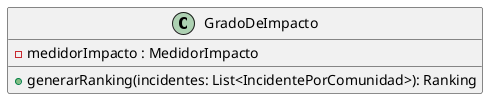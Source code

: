 @startuml
'https://plantuml.com/class-diagram

class GradoDeImpacto{
 - medidorImpacto : MedidorImpacto
 + generarRanking(incidentes: List<IncidentePorComunidad>): Ranking
}

@enduml